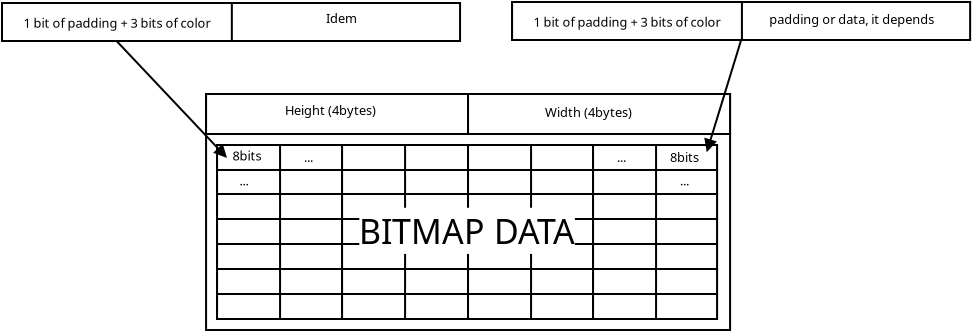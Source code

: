 <?xml version="1.0" encoding="UTF-8"?>
<dia:diagram xmlns:dia="http://www.lysator.liu.se/~alla/dia/">
  <dia:layer name="Background" visible="true" active="true">
    <dia:object type="Flowchart - Box" version="0" id="O0">
      <dia:attribute name="obj_pos">
        <dia:point val="14.241,8.896"/>
      </dia:attribute>
      <dia:attribute name="obj_bb">
        <dia:rectangle val="14.191,8.846;40.49,20.746"/>
      </dia:attribute>
      <dia:attribute name="elem_corner">
        <dia:point val="14.241,8.896"/>
      </dia:attribute>
      <dia:attribute name="elem_width">
        <dia:real val="26.2"/>
      </dia:attribute>
      <dia:attribute name="elem_height">
        <dia:real val="11.8"/>
      </dia:attribute>
      <dia:attribute name="show_background">
        <dia:boolean val="true"/>
      </dia:attribute>
      <dia:attribute name="padding">
        <dia:real val="0.5"/>
      </dia:attribute>
      <dia:attribute name="text">
        <dia:composite type="text">
          <dia:attribute name="string">
            <dia:string>##</dia:string>
          </dia:attribute>
          <dia:attribute name="font">
            <dia:font family="sans" style="0" name="Helvetica"/>
          </dia:attribute>
          <dia:attribute name="height">
            <dia:real val="0.8"/>
          </dia:attribute>
          <dia:attribute name="pos">
            <dia:point val="27.34,14.991"/>
          </dia:attribute>
          <dia:attribute name="color">
            <dia:color val="#000000"/>
          </dia:attribute>
          <dia:attribute name="alignment">
            <dia:enum val="1"/>
          </dia:attribute>
        </dia:composite>
      </dia:attribute>
    </dia:object>
    <dia:object type="Standard - Box" version="0" id="O1">
      <dia:attribute name="obj_pos">
        <dia:point val="14.241,8.896"/>
      </dia:attribute>
      <dia:attribute name="obj_bb">
        <dia:rectangle val="14.191,8.846;27.39,10.946"/>
      </dia:attribute>
      <dia:attribute name="elem_corner">
        <dia:point val="14.241,8.896"/>
      </dia:attribute>
      <dia:attribute name="elem_width">
        <dia:real val="13.1"/>
      </dia:attribute>
      <dia:attribute name="elem_height">
        <dia:real val="2"/>
      </dia:attribute>
      <dia:attribute name="show_background">
        <dia:boolean val="true"/>
      </dia:attribute>
    </dia:object>
    <dia:object type="Standard - Box" version="0" id="O2">
      <dia:attribute name="obj_pos">
        <dia:point val="27.34,8.896"/>
      </dia:attribute>
      <dia:attribute name="obj_bb">
        <dia:rectangle val="27.291,8.846;40.49,10.946"/>
      </dia:attribute>
      <dia:attribute name="elem_corner">
        <dia:point val="27.34,8.896"/>
      </dia:attribute>
      <dia:attribute name="elem_width">
        <dia:real val="13.1"/>
      </dia:attribute>
      <dia:attribute name="elem_height">
        <dia:real val="2"/>
      </dia:attribute>
      <dia:attribute name="show_background">
        <dia:boolean val="true"/>
      </dia:attribute>
    </dia:object>
    <dia:object type="Standard - Text" version="1" id="O3">
      <dia:attribute name="obj_pos">
        <dia:point val="18.191,9.946"/>
      </dia:attribute>
      <dia:attribute name="obj_bb">
        <dia:rectangle val="18.191,9.351;23.183,10.098"/>
      </dia:attribute>
      <dia:attribute name="text">
        <dia:composite type="text">
          <dia:attribute name="string">
            <dia:string>#Height (4bytes)#</dia:string>
          </dia:attribute>
          <dia:attribute name="font">
            <dia:font family="sans" style="0" name="Helvetica"/>
          </dia:attribute>
          <dia:attribute name="height">
            <dia:real val="0.8"/>
          </dia:attribute>
          <dia:attribute name="pos">
            <dia:point val="18.191,9.946"/>
          </dia:attribute>
          <dia:attribute name="color">
            <dia:color val="#000000"/>
          </dia:attribute>
          <dia:attribute name="alignment">
            <dia:enum val="0"/>
          </dia:attribute>
        </dia:composite>
      </dia:attribute>
      <dia:attribute name="valign">
        <dia:enum val="3"/>
      </dia:attribute>
    </dia:object>
    <dia:object type="Standard - Text" version="1" id="O4">
      <dia:attribute name="obj_pos">
        <dia:point val="31.191,10.041"/>
      </dia:attribute>
      <dia:attribute name="obj_bb">
        <dia:rectangle val="31.191,9.446;35.924,10.193"/>
      </dia:attribute>
      <dia:attribute name="text">
        <dia:composite type="text">
          <dia:attribute name="string">
            <dia:string>#Width (4bytes)#</dia:string>
          </dia:attribute>
          <dia:attribute name="font">
            <dia:font family="sans" style="0" name="Helvetica"/>
          </dia:attribute>
          <dia:attribute name="height">
            <dia:real val="0.8"/>
          </dia:attribute>
          <dia:attribute name="pos">
            <dia:point val="31.191,10.041"/>
          </dia:attribute>
          <dia:attribute name="color">
            <dia:color val="#000000"/>
          </dia:attribute>
          <dia:attribute name="alignment">
            <dia:enum val="0"/>
          </dia:attribute>
        </dia:composite>
      </dia:attribute>
      <dia:attribute name="valign">
        <dia:enum val="3"/>
      </dia:attribute>
    </dia:object>
    <dia:object type="Standard - Text" version="1" id="O5">
      <dia:attribute name="obj_pos">
        <dia:point val="27.34,15.771"/>
      </dia:attribute>
      <dia:attribute name="obj_bb">
        <dia:rectangle val="25.218,15.771;29.463,16.518"/>
      </dia:attribute>
      <dia:attribute name="text">
        <dia:composite type="text">
          <dia:attribute name="string">
            <dia:string>#BITMAP DATA#</dia:string>
          </dia:attribute>
          <dia:attribute name="font">
            <dia:font family="sans" style="0" name="Helvetica"/>
          </dia:attribute>
          <dia:attribute name="height">
            <dia:real val="0.8"/>
          </dia:attribute>
          <dia:attribute name="pos">
            <dia:point val="27.34,16.366"/>
          </dia:attribute>
          <dia:attribute name="color">
            <dia:color val="#000000"/>
          </dia:attribute>
          <dia:attribute name="alignment">
            <dia:enum val="1"/>
          </dia:attribute>
        </dia:composite>
      </dia:attribute>
      <dia:attribute name="valign">
        <dia:enum val="0"/>
      </dia:attribute>
      <dia:attribute name="fill_color">
        <dia:color val="#ffffff"/>
      </dia:attribute>
      <dia:attribute name="show_background">
        <dia:boolean val="true"/>
      </dia:attribute>
      <dia:connections>
        <dia:connection handle="0" to="O40" connection="8"/>
      </dia:connections>
    </dia:object>
    <dia:object type="Flowchart - Box" version="0" id="O6">
      <dia:attribute name="obj_pos">
        <dia:point val="4.04,4.346"/>
      </dia:attribute>
      <dia:attribute name="obj_bb">
        <dia:rectangle val="3.99,4.296;26.991,6.296"/>
      </dia:attribute>
      <dia:attribute name="elem_corner">
        <dia:point val="4.04,4.346"/>
      </dia:attribute>
      <dia:attribute name="elem_width">
        <dia:real val="22.9"/>
      </dia:attribute>
      <dia:attribute name="elem_height">
        <dia:real val="1.9"/>
      </dia:attribute>
      <dia:attribute name="show_background">
        <dia:boolean val="true"/>
      </dia:attribute>
      <dia:attribute name="padding">
        <dia:real val="0.5"/>
      </dia:attribute>
      <dia:attribute name="text">
        <dia:composite type="text">
          <dia:attribute name="string">
            <dia:string>##</dia:string>
          </dia:attribute>
          <dia:attribute name="font">
            <dia:font family="sans" style="0" name="Helvetica"/>
          </dia:attribute>
          <dia:attribute name="height">
            <dia:real val="0.8"/>
          </dia:attribute>
          <dia:attribute name="pos">
            <dia:point val="15.491,5.491"/>
          </dia:attribute>
          <dia:attribute name="color">
            <dia:color val="#000000"/>
          </dia:attribute>
          <dia:attribute name="alignment">
            <dia:enum val="1"/>
          </dia:attribute>
        </dia:composite>
      </dia:attribute>
    </dia:object>
    <dia:object type="Flowchart - Box" version="0" id="O7">
      <dia:attribute name="obj_pos">
        <dia:point val="4.037,4.346"/>
      </dia:attribute>
      <dia:attribute name="obj_bb">
        <dia:rectangle val="3.987,4.296;15.579,6.296"/>
      </dia:attribute>
      <dia:attribute name="elem_corner">
        <dia:point val="4.037,4.346"/>
      </dia:attribute>
      <dia:attribute name="elem_width">
        <dia:real val="11.492"/>
      </dia:attribute>
      <dia:attribute name="elem_height">
        <dia:real val="1.9"/>
      </dia:attribute>
      <dia:attribute name="show_background">
        <dia:boolean val="true"/>
      </dia:attribute>
      <dia:attribute name="padding">
        <dia:real val="0.5"/>
      </dia:attribute>
      <dia:attribute name="text">
        <dia:composite type="text">
          <dia:attribute name="string">
            <dia:string>#1 bit of padding + 3 bits of color#</dia:string>
          </dia:attribute>
          <dia:attribute name="font">
            <dia:font family="sans" style="0" name="Helvetica"/>
          </dia:attribute>
          <dia:attribute name="height">
            <dia:real val="0.8"/>
          </dia:attribute>
          <dia:attribute name="pos">
            <dia:point val="9.783,5.491"/>
          </dia:attribute>
          <dia:attribute name="color">
            <dia:color val="#000000"/>
          </dia:attribute>
          <dia:attribute name="alignment">
            <dia:enum val="1"/>
          </dia:attribute>
        </dia:composite>
      </dia:attribute>
    </dia:object>
    <dia:object type="Standard - Text" version="1" id="O8">
      <dia:attribute name="obj_pos">
        <dia:point val="20.241,5.346"/>
      </dia:attribute>
      <dia:attribute name="obj_bb">
        <dia:rectangle val="20.241,4.751;21.855,5.498"/>
      </dia:attribute>
      <dia:attribute name="text">
        <dia:composite type="text">
          <dia:attribute name="string">
            <dia:string>#Idem#</dia:string>
          </dia:attribute>
          <dia:attribute name="font">
            <dia:font family="sans" style="0" name="Helvetica"/>
          </dia:attribute>
          <dia:attribute name="height">
            <dia:real val="0.8"/>
          </dia:attribute>
          <dia:attribute name="pos">
            <dia:point val="20.241,5.346"/>
          </dia:attribute>
          <dia:attribute name="color">
            <dia:color val="#000000"/>
          </dia:attribute>
          <dia:attribute name="alignment">
            <dia:enum val="0"/>
          </dia:attribute>
        </dia:composite>
      </dia:attribute>
      <dia:attribute name="valign">
        <dia:enum val="3"/>
      </dia:attribute>
    </dia:object>
    <dia:object type="Standard - Box" version="0" id="O9">
      <dia:attribute name="obj_pos">
        <dia:point val="14.79,11.446"/>
      </dia:attribute>
      <dia:attribute name="obj_bb">
        <dia:rectangle val="14.741,11.396;39.84,20.196"/>
      </dia:attribute>
      <dia:attribute name="elem_corner">
        <dia:point val="14.79,11.446"/>
      </dia:attribute>
      <dia:attribute name="elem_width">
        <dia:real val="25.0"/>
      </dia:attribute>
      <dia:attribute name="elem_height">
        <dia:real val="8.7"/>
      </dia:attribute>
      <dia:attribute name="show_background">
        <dia:boolean val="true"/>
      </dia:attribute>
    </dia:object>
    <dia:object type="Standard - Box" version="0" id="O10">
      <dia:attribute name="obj_pos">
        <dia:point val="14.79,11.446"/>
      </dia:attribute>
      <dia:attribute name="obj_bb">
        <dia:rectangle val="14.741,11.396;39.84,12.746"/>
      </dia:attribute>
      <dia:attribute name="elem_corner">
        <dia:point val="14.79,11.446"/>
      </dia:attribute>
      <dia:attribute name="elem_width">
        <dia:real val="25"/>
      </dia:attribute>
      <dia:attribute name="elem_height">
        <dia:real val="1.25"/>
      </dia:attribute>
      <dia:attribute name="show_background">
        <dia:boolean val="true"/>
      </dia:attribute>
    </dia:object>
    <dia:object type="Standard - Box" version="0" id="O11">
      <dia:attribute name="obj_pos">
        <dia:point val="14.79,11.446"/>
      </dia:attribute>
      <dia:attribute name="obj_bb">
        <dia:rectangle val="14.741,11.396;27.39,12.746"/>
      </dia:attribute>
      <dia:attribute name="elem_corner">
        <dia:point val="14.79,11.446"/>
      </dia:attribute>
      <dia:attribute name="elem_width">
        <dia:real val="12.55"/>
      </dia:attribute>
      <dia:attribute name="elem_height">
        <dia:real val="1.25"/>
      </dia:attribute>
      <dia:attribute name="show_background">
        <dia:boolean val="true"/>
      </dia:attribute>
    </dia:object>
    <dia:object type="Standard - Box" version="0" id="O12">
      <dia:attribute name="obj_pos">
        <dia:point val="14.79,11.446"/>
      </dia:attribute>
      <dia:attribute name="obj_bb">
        <dia:rectangle val="14.741,11.396;21.09,12.746"/>
      </dia:attribute>
      <dia:attribute name="elem_corner">
        <dia:point val="14.79,11.446"/>
      </dia:attribute>
      <dia:attribute name="elem_width">
        <dia:real val="6.25"/>
      </dia:attribute>
      <dia:attribute name="elem_height">
        <dia:real val="1.25"/>
      </dia:attribute>
      <dia:attribute name="show_background">
        <dia:boolean val="true"/>
      </dia:attribute>
    </dia:object>
    <dia:object type="Standard - Box" version="0" id="O13">
      <dia:attribute name="obj_pos">
        <dia:point val="27.34,11.446"/>
      </dia:attribute>
      <dia:attribute name="obj_bb">
        <dia:rectangle val="27.291,11.396;33.641,12.746"/>
      </dia:attribute>
      <dia:attribute name="elem_corner">
        <dia:point val="27.34,11.446"/>
      </dia:attribute>
      <dia:attribute name="elem_width">
        <dia:real val="6.25"/>
      </dia:attribute>
      <dia:attribute name="elem_height">
        <dia:real val="1.25"/>
      </dia:attribute>
      <dia:attribute name="show_background">
        <dia:boolean val="true"/>
      </dia:attribute>
    </dia:object>
    <dia:object type="Standard - Box" version="0" id="O14">
      <dia:attribute name="obj_pos">
        <dia:point val="14.79,11.446"/>
      </dia:attribute>
      <dia:attribute name="obj_bb">
        <dia:rectangle val="14.741,11.396;17.991,12.746"/>
      </dia:attribute>
      <dia:attribute name="elem_corner">
        <dia:point val="14.79,11.446"/>
      </dia:attribute>
      <dia:attribute name="elem_width">
        <dia:real val="3.15"/>
      </dia:attribute>
      <dia:attribute name="elem_height">
        <dia:real val="1.25"/>
      </dia:attribute>
      <dia:attribute name="show_background">
        <dia:boolean val="true"/>
      </dia:attribute>
    </dia:object>
    <dia:object type="Standard - Box" version="0" id="O15">
      <dia:attribute name="obj_pos">
        <dia:point val="21.041,11.446"/>
      </dia:attribute>
      <dia:attribute name="obj_bb">
        <dia:rectangle val="20.991,11.396;24.241,12.746"/>
      </dia:attribute>
      <dia:attribute name="elem_corner">
        <dia:point val="21.041,11.446"/>
      </dia:attribute>
      <dia:attribute name="elem_width">
        <dia:real val="3.15"/>
      </dia:attribute>
      <dia:attribute name="elem_height">
        <dia:real val="1.25"/>
      </dia:attribute>
      <dia:attribute name="show_background">
        <dia:boolean val="true"/>
      </dia:attribute>
    </dia:object>
    <dia:object type="Standard - Box" version="0" id="O16">
      <dia:attribute name="obj_pos">
        <dia:point val="27.34,11.446"/>
      </dia:attribute>
      <dia:attribute name="obj_bb">
        <dia:rectangle val="27.291,11.396;30.541,12.746"/>
      </dia:attribute>
      <dia:attribute name="elem_corner">
        <dia:point val="27.34,11.446"/>
      </dia:attribute>
      <dia:attribute name="elem_width">
        <dia:real val="3.15"/>
      </dia:attribute>
      <dia:attribute name="elem_height">
        <dia:real val="1.25"/>
      </dia:attribute>
      <dia:attribute name="show_background">
        <dia:boolean val="true"/>
      </dia:attribute>
    </dia:object>
    <dia:object type="Standard - Box" version="0" id="O17">
      <dia:attribute name="obj_pos">
        <dia:point val="33.59,11.446"/>
      </dia:attribute>
      <dia:attribute name="obj_bb">
        <dia:rectangle val="33.541,11.396;36.791,12.746"/>
      </dia:attribute>
      <dia:attribute name="elem_corner">
        <dia:point val="33.59,11.446"/>
      </dia:attribute>
      <dia:attribute name="elem_width">
        <dia:real val="3.15"/>
      </dia:attribute>
      <dia:attribute name="elem_height">
        <dia:real val="1.25"/>
      </dia:attribute>
      <dia:attribute name="show_background">
        <dia:boolean val="true"/>
      </dia:attribute>
    </dia:object>
    <dia:object type="Standard - Box" version="0" id="O18">
      <dia:attribute name="obj_pos">
        <dia:point val="14.79,12.696"/>
      </dia:attribute>
      <dia:attribute name="obj_bb">
        <dia:rectangle val="14.741,12.646;39.84,13.996"/>
      </dia:attribute>
      <dia:attribute name="elem_corner">
        <dia:point val="14.79,12.696"/>
      </dia:attribute>
      <dia:attribute name="elem_width">
        <dia:real val="25"/>
      </dia:attribute>
      <dia:attribute name="elem_height">
        <dia:real val="1.25"/>
      </dia:attribute>
      <dia:attribute name="show_background">
        <dia:boolean val="true"/>
      </dia:attribute>
    </dia:object>
    <dia:object type="Standard - Box" version="0" id="O19">
      <dia:attribute name="obj_pos">
        <dia:point val="14.79,12.696"/>
      </dia:attribute>
      <dia:attribute name="obj_bb">
        <dia:rectangle val="14.741,12.646;27.39,13.996"/>
      </dia:attribute>
      <dia:attribute name="elem_corner">
        <dia:point val="14.79,12.696"/>
      </dia:attribute>
      <dia:attribute name="elem_width">
        <dia:real val="12.55"/>
      </dia:attribute>
      <dia:attribute name="elem_height">
        <dia:real val="1.25"/>
      </dia:attribute>
      <dia:attribute name="show_background">
        <dia:boolean val="true"/>
      </dia:attribute>
    </dia:object>
    <dia:object type="Standard - Box" version="0" id="O20">
      <dia:attribute name="obj_pos">
        <dia:point val="14.79,12.696"/>
      </dia:attribute>
      <dia:attribute name="obj_bb">
        <dia:rectangle val="14.741,12.646;21.09,13.996"/>
      </dia:attribute>
      <dia:attribute name="elem_corner">
        <dia:point val="14.79,12.696"/>
      </dia:attribute>
      <dia:attribute name="elem_width">
        <dia:real val="6.25"/>
      </dia:attribute>
      <dia:attribute name="elem_height">
        <dia:real val="1.25"/>
      </dia:attribute>
      <dia:attribute name="show_background">
        <dia:boolean val="true"/>
      </dia:attribute>
    </dia:object>
    <dia:object type="Standard - Box" version="0" id="O21">
      <dia:attribute name="obj_pos">
        <dia:point val="27.34,12.696"/>
      </dia:attribute>
      <dia:attribute name="obj_bb">
        <dia:rectangle val="27.291,12.646;33.641,13.996"/>
      </dia:attribute>
      <dia:attribute name="elem_corner">
        <dia:point val="27.34,12.696"/>
      </dia:attribute>
      <dia:attribute name="elem_width">
        <dia:real val="6.25"/>
      </dia:attribute>
      <dia:attribute name="elem_height">
        <dia:real val="1.25"/>
      </dia:attribute>
      <dia:attribute name="show_background">
        <dia:boolean val="true"/>
      </dia:attribute>
    </dia:object>
    <dia:object type="Standard - Box" version="0" id="O22">
      <dia:attribute name="obj_pos">
        <dia:point val="14.79,12.696"/>
      </dia:attribute>
      <dia:attribute name="obj_bb">
        <dia:rectangle val="14.741,12.646;17.991,13.996"/>
      </dia:attribute>
      <dia:attribute name="elem_corner">
        <dia:point val="14.79,12.696"/>
      </dia:attribute>
      <dia:attribute name="elem_width">
        <dia:real val="3.15"/>
      </dia:attribute>
      <dia:attribute name="elem_height">
        <dia:real val="1.25"/>
      </dia:attribute>
      <dia:attribute name="show_background">
        <dia:boolean val="true"/>
      </dia:attribute>
    </dia:object>
    <dia:object type="Standard - Box" version="0" id="O23">
      <dia:attribute name="obj_pos">
        <dia:point val="21.041,12.696"/>
      </dia:attribute>
      <dia:attribute name="obj_bb">
        <dia:rectangle val="20.991,12.646;24.241,13.996"/>
      </dia:attribute>
      <dia:attribute name="elem_corner">
        <dia:point val="21.041,12.696"/>
      </dia:attribute>
      <dia:attribute name="elem_width">
        <dia:real val="3.15"/>
      </dia:attribute>
      <dia:attribute name="elem_height">
        <dia:real val="1.25"/>
      </dia:attribute>
      <dia:attribute name="show_background">
        <dia:boolean val="true"/>
      </dia:attribute>
    </dia:object>
    <dia:object type="Standard - Box" version="0" id="O24">
      <dia:attribute name="obj_pos">
        <dia:point val="27.34,12.696"/>
      </dia:attribute>
      <dia:attribute name="obj_bb">
        <dia:rectangle val="27.291,12.646;30.541,13.996"/>
      </dia:attribute>
      <dia:attribute name="elem_corner">
        <dia:point val="27.34,12.696"/>
      </dia:attribute>
      <dia:attribute name="elem_width">
        <dia:real val="3.15"/>
      </dia:attribute>
      <dia:attribute name="elem_height">
        <dia:real val="1.25"/>
      </dia:attribute>
      <dia:attribute name="show_background">
        <dia:boolean val="true"/>
      </dia:attribute>
    </dia:object>
    <dia:object type="Standard - Box" version="0" id="O25">
      <dia:attribute name="obj_pos">
        <dia:point val="33.59,12.696"/>
      </dia:attribute>
      <dia:attribute name="obj_bb">
        <dia:rectangle val="33.541,12.646;36.791,13.996"/>
      </dia:attribute>
      <dia:attribute name="elem_corner">
        <dia:point val="33.59,12.696"/>
      </dia:attribute>
      <dia:attribute name="elem_width">
        <dia:real val="3.15"/>
      </dia:attribute>
      <dia:attribute name="elem_height">
        <dia:real val="1.25"/>
      </dia:attribute>
      <dia:attribute name="show_background">
        <dia:boolean val="true"/>
      </dia:attribute>
    </dia:object>
    <dia:object type="Standard - Box" version="0" id="O26">
      <dia:attribute name="obj_pos">
        <dia:point val="14.79,13.896"/>
      </dia:attribute>
      <dia:attribute name="obj_bb">
        <dia:rectangle val="14.741,13.846;39.84,15.196"/>
      </dia:attribute>
      <dia:attribute name="elem_corner">
        <dia:point val="14.79,13.896"/>
      </dia:attribute>
      <dia:attribute name="elem_width">
        <dia:real val="25"/>
      </dia:attribute>
      <dia:attribute name="elem_height">
        <dia:real val="1.25"/>
      </dia:attribute>
      <dia:attribute name="show_background">
        <dia:boolean val="true"/>
      </dia:attribute>
    </dia:object>
    <dia:object type="Standard - Box" version="0" id="O27">
      <dia:attribute name="obj_pos">
        <dia:point val="14.79,13.896"/>
      </dia:attribute>
      <dia:attribute name="obj_bb">
        <dia:rectangle val="14.741,13.846;27.39,15.196"/>
      </dia:attribute>
      <dia:attribute name="elem_corner">
        <dia:point val="14.79,13.896"/>
      </dia:attribute>
      <dia:attribute name="elem_width">
        <dia:real val="12.55"/>
      </dia:attribute>
      <dia:attribute name="elem_height">
        <dia:real val="1.25"/>
      </dia:attribute>
      <dia:attribute name="show_background">
        <dia:boolean val="true"/>
      </dia:attribute>
    </dia:object>
    <dia:object type="Standard - Box" version="0" id="O28">
      <dia:attribute name="obj_pos">
        <dia:point val="14.79,13.896"/>
      </dia:attribute>
      <dia:attribute name="obj_bb">
        <dia:rectangle val="14.741,13.846;21.09,15.196"/>
      </dia:attribute>
      <dia:attribute name="elem_corner">
        <dia:point val="14.79,13.896"/>
      </dia:attribute>
      <dia:attribute name="elem_width">
        <dia:real val="6.25"/>
      </dia:attribute>
      <dia:attribute name="elem_height">
        <dia:real val="1.25"/>
      </dia:attribute>
      <dia:attribute name="show_background">
        <dia:boolean val="true"/>
      </dia:attribute>
    </dia:object>
    <dia:object type="Standard - Box" version="0" id="O29">
      <dia:attribute name="obj_pos">
        <dia:point val="27.34,13.896"/>
      </dia:attribute>
      <dia:attribute name="obj_bb">
        <dia:rectangle val="27.291,13.846;33.641,15.196"/>
      </dia:attribute>
      <dia:attribute name="elem_corner">
        <dia:point val="27.34,13.896"/>
      </dia:attribute>
      <dia:attribute name="elem_width">
        <dia:real val="6.25"/>
      </dia:attribute>
      <dia:attribute name="elem_height">
        <dia:real val="1.25"/>
      </dia:attribute>
      <dia:attribute name="show_background">
        <dia:boolean val="true"/>
      </dia:attribute>
    </dia:object>
    <dia:object type="Standard - Box" version="0" id="O30">
      <dia:attribute name="obj_pos">
        <dia:point val="14.79,13.896"/>
      </dia:attribute>
      <dia:attribute name="obj_bb">
        <dia:rectangle val="14.741,13.846;17.991,15.196"/>
      </dia:attribute>
      <dia:attribute name="elem_corner">
        <dia:point val="14.79,13.896"/>
      </dia:attribute>
      <dia:attribute name="elem_width">
        <dia:real val="3.15"/>
      </dia:attribute>
      <dia:attribute name="elem_height">
        <dia:real val="1.25"/>
      </dia:attribute>
      <dia:attribute name="show_background">
        <dia:boolean val="true"/>
      </dia:attribute>
    </dia:object>
    <dia:object type="Standard - Box" version="0" id="O31">
      <dia:attribute name="obj_pos">
        <dia:point val="21.041,13.896"/>
      </dia:attribute>
      <dia:attribute name="obj_bb">
        <dia:rectangle val="20.991,13.846;24.241,15.196"/>
      </dia:attribute>
      <dia:attribute name="elem_corner">
        <dia:point val="21.041,13.896"/>
      </dia:attribute>
      <dia:attribute name="elem_width">
        <dia:real val="3.15"/>
      </dia:attribute>
      <dia:attribute name="elem_height">
        <dia:real val="1.25"/>
      </dia:attribute>
      <dia:attribute name="show_background">
        <dia:boolean val="true"/>
      </dia:attribute>
    </dia:object>
    <dia:object type="Standard - Box" version="0" id="O32">
      <dia:attribute name="obj_pos">
        <dia:point val="27.34,13.896"/>
      </dia:attribute>
      <dia:attribute name="obj_bb">
        <dia:rectangle val="27.291,13.846;30.541,15.196"/>
      </dia:attribute>
      <dia:attribute name="elem_corner">
        <dia:point val="27.34,13.896"/>
      </dia:attribute>
      <dia:attribute name="elem_width">
        <dia:real val="3.15"/>
      </dia:attribute>
      <dia:attribute name="elem_height">
        <dia:real val="1.25"/>
      </dia:attribute>
      <dia:attribute name="show_background">
        <dia:boolean val="true"/>
      </dia:attribute>
    </dia:object>
    <dia:object type="Standard - Box" version="0" id="O33">
      <dia:attribute name="obj_pos">
        <dia:point val="33.59,13.896"/>
      </dia:attribute>
      <dia:attribute name="obj_bb">
        <dia:rectangle val="33.541,13.846;36.791,15.196"/>
      </dia:attribute>
      <dia:attribute name="elem_corner">
        <dia:point val="33.59,13.896"/>
      </dia:attribute>
      <dia:attribute name="elem_width">
        <dia:real val="3.15"/>
      </dia:attribute>
      <dia:attribute name="elem_height">
        <dia:real val="1.25"/>
      </dia:attribute>
      <dia:attribute name="show_background">
        <dia:boolean val="true"/>
      </dia:attribute>
    </dia:object>
    <dia:object type="Standard - Box" version="0" id="O34">
      <dia:attribute name="obj_pos">
        <dia:point val="14.79,15.146"/>
      </dia:attribute>
      <dia:attribute name="obj_bb">
        <dia:rectangle val="14.741,15.096;39.84,16.446"/>
      </dia:attribute>
      <dia:attribute name="elem_corner">
        <dia:point val="14.79,15.146"/>
      </dia:attribute>
      <dia:attribute name="elem_width">
        <dia:real val="25"/>
      </dia:attribute>
      <dia:attribute name="elem_height">
        <dia:real val="1.25"/>
      </dia:attribute>
      <dia:attribute name="show_background">
        <dia:boolean val="true"/>
      </dia:attribute>
    </dia:object>
    <dia:object type="Standard - Box" version="0" id="O35">
      <dia:attribute name="obj_pos">
        <dia:point val="14.79,15.146"/>
      </dia:attribute>
      <dia:attribute name="obj_bb">
        <dia:rectangle val="14.741,15.096;27.39,16.446"/>
      </dia:attribute>
      <dia:attribute name="elem_corner">
        <dia:point val="14.79,15.146"/>
      </dia:attribute>
      <dia:attribute name="elem_width">
        <dia:real val="12.55"/>
      </dia:attribute>
      <dia:attribute name="elem_height">
        <dia:real val="1.25"/>
      </dia:attribute>
      <dia:attribute name="show_background">
        <dia:boolean val="true"/>
      </dia:attribute>
    </dia:object>
    <dia:object type="Standard - Box" version="0" id="O36">
      <dia:attribute name="obj_pos">
        <dia:point val="14.79,15.146"/>
      </dia:attribute>
      <dia:attribute name="obj_bb">
        <dia:rectangle val="14.741,15.096;21.09,16.446"/>
      </dia:attribute>
      <dia:attribute name="elem_corner">
        <dia:point val="14.79,15.146"/>
      </dia:attribute>
      <dia:attribute name="elem_width">
        <dia:real val="6.25"/>
      </dia:attribute>
      <dia:attribute name="elem_height">
        <dia:real val="1.25"/>
      </dia:attribute>
      <dia:attribute name="show_background">
        <dia:boolean val="true"/>
      </dia:attribute>
    </dia:object>
    <dia:object type="Standard - Box" version="0" id="O37">
      <dia:attribute name="obj_pos">
        <dia:point val="27.34,15.146"/>
      </dia:attribute>
      <dia:attribute name="obj_bb">
        <dia:rectangle val="27.291,15.096;33.641,16.446"/>
      </dia:attribute>
      <dia:attribute name="elem_corner">
        <dia:point val="27.34,15.146"/>
      </dia:attribute>
      <dia:attribute name="elem_width">
        <dia:real val="6.25"/>
      </dia:attribute>
      <dia:attribute name="elem_height">
        <dia:real val="1.25"/>
      </dia:attribute>
      <dia:attribute name="show_background">
        <dia:boolean val="true"/>
      </dia:attribute>
    </dia:object>
    <dia:object type="Standard - Box" version="0" id="O38">
      <dia:attribute name="obj_pos">
        <dia:point val="14.79,15.146"/>
      </dia:attribute>
      <dia:attribute name="obj_bb">
        <dia:rectangle val="14.741,15.096;17.991,16.446"/>
      </dia:attribute>
      <dia:attribute name="elem_corner">
        <dia:point val="14.79,15.146"/>
      </dia:attribute>
      <dia:attribute name="elem_width">
        <dia:real val="3.15"/>
      </dia:attribute>
      <dia:attribute name="elem_height">
        <dia:real val="1.25"/>
      </dia:attribute>
      <dia:attribute name="show_background">
        <dia:boolean val="true"/>
      </dia:attribute>
    </dia:object>
    <dia:object type="Standard - Box" version="0" id="O39">
      <dia:attribute name="obj_pos">
        <dia:point val="21.041,15.146"/>
      </dia:attribute>
      <dia:attribute name="obj_bb">
        <dia:rectangle val="20.991,15.096;24.241,16.446"/>
      </dia:attribute>
      <dia:attribute name="elem_corner">
        <dia:point val="21.041,15.146"/>
      </dia:attribute>
      <dia:attribute name="elem_width">
        <dia:real val="3.15"/>
      </dia:attribute>
      <dia:attribute name="elem_height">
        <dia:real val="1.25"/>
      </dia:attribute>
      <dia:attribute name="show_background">
        <dia:boolean val="true"/>
      </dia:attribute>
    </dia:object>
    <dia:object type="Standard - Box" version="0" id="O40">
      <dia:attribute name="obj_pos">
        <dia:point val="24.191,15.146"/>
      </dia:attribute>
      <dia:attribute name="obj_bb">
        <dia:rectangle val="24.14,15.096;30.541,16.446"/>
      </dia:attribute>
      <dia:attribute name="elem_corner">
        <dia:point val="24.191,15.146"/>
      </dia:attribute>
      <dia:attribute name="elem_width">
        <dia:real val="6.3"/>
      </dia:attribute>
      <dia:attribute name="elem_height">
        <dia:real val="1.25"/>
      </dia:attribute>
      <dia:attribute name="border_width">
        <dia:real val="0.1"/>
      </dia:attribute>
      <dia:attribute name="show_background">
        <dia:boolean val="false"/>
      </dia:attribute>
    </dia:object>
    <dia:object type="Standard - Box" version="0" id="O41">
      <dia:attribute name="obj_pos">
        <dia:point val="33.59,15.146"/>
      </dia:attribute>
      <dia:attribute name="obj_bb">
        <dia:rectangle val="33.541,15.096;36.791,16.446"/>
      </dia:attribute>
      <dia:attribute name="elem_corner">
        <dia:point val="33.59,15.146"/>
      </dia:attribute>
      <dia:attribute name="elem_width">
        <dia:real val="3.15"/>
      </dia:attribute>
      <dia:attribute name="elem_height">
        <dia:real val="1.25"/>
      </dia:attribute>
      <dia:attribute name="show_background">
        <dia:boolean val="true"/>
      </dia:attribute>
    </dia:object>
    <dia:object type="Standard - Box" version="0" id="O42">
      <dia:attribute name="obj_pos">
        <dia:point val="14.79,16.396"/>
      </dia:attribute>
      <dia:attribute name="obj_bb">
        <dia:rectangle val="14.741,16.346;39.84,17.696"/>
      </dia:attribute>
      <dia:attribute name="elem_corner">
        <dia:point val="14.79,16.396"/>
      </dia:attribute>
      <dia:attribute name="elem_width">
        <dia:real val="25"/>
      </dia:attribute>
      <dia:attribute name="elem_height">
        <dia:real val="1.25"/>
      </dia:attribute>
      <dia:attribute name="show_background">
        <dia:boolean val="true"/>
      </dia:attribute>
    </dia:object>
    <dia:object type="Standard - Box" version="0" id="O43">
      <dia:attribute name="obj_pos">
        <dia:point val="14.79,16.396"/>
      </dia:attribute>
      <dia:attribute name="obj_bb">
        <dia:rectangle val="14.741,16.346;27.39,17.696"/>
      </dia:attribute>
      <dia:attribute name="elem_corner">
        <dia:point val="14.79,16.396"/>
      </dia:attribute>
      <dia:attribute name="elem_width">
        <dia:real val="12.55"/>
      </dia:attribute>
      <dia:attribute name="elem_height">
        <dia:real val="1.25"/>
      </dia:attribute>
      <dia:attribute name="show_background">
        <dia:boolean val="true"/>
      </dia:attribute>
    </dia:object>
    <dia:object type="Standard - Box" version="0" id="O44">
      <dia:attribute name="obj_pos">
        <dia:point val="14.79,16.396"/>
      </dia:attribute>
      <dia:attribute name="obj_bb">
        <dia:rectangle val="14.741,16.346;21.09,17.696"/>
      </dia:attribute>
      <dia:attribute name="elem_corner">
        <dia:point val="14.79,16.396"/>
      </dia:attribute>
      <dia:attribute name="elem_width">
        <dia:real val="6.25"/>
      </dia:attribute>
      <dia:attribute name="elem_height">
        <dia:real val="1.25"/>
      </dia:attribute>
      <dia:attribute name="show_background">
        <dia:boolean val="true"/>
      </dia:attribute>
    </dia:object>
    <dia:object type="Standard - Box" version="0" id="O45">
      <dia:attribute name="obj_pos">
        <dia:point val="27.34,16.396"/>
      </dia:attribute>
      <dia:attribute name="obj_bb">
        <dia:rectangle val="27.291,16.346;33.641,17.696"/>
      </dia:attribute>
      <dia:attribute name="elem_corner">
        <dia:point val="27.34,16.396"/>
      </dia:attribute>
      <dia:attribute name="elem_width">
        <dia:real val="6.25"/>
      </dia:attribute>
      <dia:attribute name="elem_height">
        <dia:real val="1.25"/>
      </dia:attribute>
      <dia:attribute name="show_background">
        <dia:boolean val="true"/>
      </dia:attribute>
    </dia:object>
    <dia:object type="Standard - Box" version="0" id="O46">
      <dia:attribute name="obj_pos">
        <dia:point val="14.79,16.396"/>
      </dia:attribute>
      <dia:attribute name="obj_bb">
        <dia:rectangle val="14.741,16.346;17.991,17.696"/>
      </dia:attribute>
      <dia:attribute name="elem_corner">
        <dia:point val="14.79,16.396"/>
      </dia:attribute>
      <dia:attribute name="elem_width">
        <dia:real val="3.15"/>
      </dia:attribute>
      <dia:attribute name="elem_height">
        <dia:real val="1.25"/>
      </dia:attribute>
      <dia:attribute name="show_background">
        <dia:boolean val="true"/>
      </dia:attribute>
    </dia:object>
    <dia:object type="Standard - Box" version="0" id="O47">
      <dia:attribute name="obj_pos">
        <dia:point val="21.041,16.396"/>
      </dia:attribute>
      <dia:attribute name="obj_bb">
        <dia:rectangle val="20.991,16.346;24.241,17.696"/>
      </dia:attribute>
      <dia:attribute name="elem_corner">
        <dia:point val="21.041,16.396"/>
      </dia:attribute>
      <dia:attribute name="elem_width">
        <dia:real val="3.15"/>
      </dia:attribute>
      <dia:attribute name="elem_height">
        <dia:real val="1.25"/>
      </dia:attribute>
      <dia:attribute name="show_background">
        <dia:boolean val="true"/>
      </dia:attribute>
    </dia:object>
    <dia:object type="Standard - Box" version="0" id="O48">
      <dia:attribute name="obj_pos">
        <dia:point val="27.34,16.396"/>
      </dia:attribute>
      <dia:attribute name="obj_bb">
        <dia:rectangle val="27.291,16.346;30.541,17.696"/>
      </dia:attribute>
      <dia:attribute name="elem_corner">
        <dia:point val="27.34,16.396"/>
      </dia:attribute>
      <dia:attribute name="elem_width">
        <dia:real val="3.15"/>
      </dia:attribute>
      <dia:attribute name="elem_height">
        <dia:real val="1.25"/>
      </dia:attribute>
      <dia:attribute name="show_background">
        <dia:boolean val="true"/>
      </dia:attribute>
    </dia:object>
    <dia:object type="Standard - Box" version="0" id="O49">
      <dia:attribute name="obj_pos">
        <dia:point val="33.59,16.396"/>
      </dia:attribute>
      <dia:attribute name="obj_bb">
        <dia:rectangle val="33.541,16.346;36.791,17.696"/>
      </dia:attribute>
      <dia:attribute name="elem_corner">
        <dia:point val="33.59,16.396"/>
      </dia:attribute>
      <dia:attribute name="elem_width">
        <dia:real val="3.15"/>
      </dia:attribute>
      <dia:attribute name="elem_height">
        <dia:real val="1.25"/>
      </dia:attribute>
      <dia:attribute name="show_background">
        <dia:boolean val="true"/>
      </dia:attribute>
    </dia:object>
    <dia:object type="Standard - Box" version="0" id="O50">
      <dia:attribute name="obj_pos">
        <dia:point val="14.79,17.646"/>
      </dia:attribute>
      <dia:attribute name="obj_bb">
        <dia:rectangle val="14.741,17.596;39.84,18.946"/>
      </dia:attribute>
      <dia:attribute name="elem_corner">
        <dia:point val="14.79,17.646"/>
      </dia:attribute>
      <dia:attribute name="elem_width">
        <dia:real val="25"/>
      </dia:attribute>
      <dia:attribute name="elem_height">
        <dia:real val="1.25"/>
      </dia:attribute>
      <dia:attribute name="show_background">
        <dia:boolean val="true"/>
      </dia:attribute>
    </dia:object>
    <dia:object type="Standard - Box" version="0" id="O51">
      <dia:attribute name="obj_pos">
        <dia:point val="14.79,17.646"/>
      </dia:attribute>
      <dia:attribute name="obj_bb">
        <dia:rectangle val="14.741,17.596;27.39,18.946"/>
      </dia:attribute>
      <dia:attribute name="elem_corner">
        <dia:point val="14.79,17.646"/>
      </dia:attribute>
      <dia:attribute name="elem_width">
        <dia:real val="12.55"/>
      </dia:attribute>
      <dia:attribute name="elem_height">
        <dia:real val="1.25"/>
      </dia:attribute>
      <dia:attribute name="show_background">
        <dia:boolean val="true"/>
      </dia:attribute>
    </dia:object>
    <dia:object type="Standard - Box" version="0" id="O52">
      <dia:attribute name="obj_pos">
        <dia:point val="14.79,17.646"/>
      </dia:attribute>
      <dia:attribute name="obj_bb">
        <dia:rectangle val="14.741,17.596;21.09,18.946"/>
      </dia:attribute>
      <dia:attribute name="elem_corner">
        <dia:point val="14.79,17.646"/>
      </dia:attribute>
      <dia:attribute name="elem_width">
        <dia:real val="6.25"/>
      </dia:attribute>
      <dia:attribute name="elem_height">
        <dia:real val="1.25"/>
      </dia:attribute>
      <dia:attribute name="show_background">
        <dia:boolean val="true"/>
      </dia:attribute>
    </dia:object>
    <dia:object type="Standard - Box" version="0" id="O53">
      <dia:attribute name="obj_pos">
        <dia:point val="27.34,17.646"/>
      </dia:attribute>
      <dia:attribute name="obj_bb">
        <dia:rectangle val="27.291,17.596;33.641,18.946"/>
      </dia:attribute>
      <dia:attribute name="elem_corner">
        <dia:point val="27.34,17.646"/>
      </dia:attribute>
      <dia:attribute name="elem_width">
        <dia:real val="6.25"/>
      </dia:attribute>
      <dia:attribute name="elem_height">
        <dia:real val="1.25"/>
      </dia:attribute>
      <dia:attribute name="show_background">
        <dia:boolean val="true"/>
      </dia:attribute>
    </dia:object>
    <dia:object type="Standard - Box" version="0" id="O54">
      <dia:attribute name="obj_pos">
        <dia:point val="14.79,17.646"/>
      </dia:attribute>
      <dia:attribute name="obj_bb">
        <dia:rectangle val="14.741,17.596;17.991,18.946"/>
      </dia:attribute>
      <dia:attribute name="elem_corner">
        <dia:point val="14.79,17.646"/>
      </dia:attribute>
      <dia:attribute name="elem_width">
        <dia:real val="3.15"/>
      </dia:attribute>
      <dia:attribute name="elem_height">
        <dia:real val="1.25"/>
      </dia:attribute>
      <dia:attribute name="show_background">
        <dia:boolean val="true"/>
      </dia:attribute>
    </dia:object>
    <dia:object type="Standard - Box" version="0" id="O55">
      <dia:attribute name="obj_pos">
        <dia:point val="21.041,17.646"/>
      </dia:attribute>
      <dia:attribute name="obj_bb">
        <dia:rectangle val="20.991,17.596;24.241,18.946"/>
      </dia:attribute>
      <dia:attribute name="elem_corner">
        <dia:point val="21.041,17.646"/>
      </dia:attribute>
      <dia:attribute name="elem_width">
        <dia:real val="3.15"/>
      </dia:attribute>
      <dia:attribute name="elem_height">
        <dia:real val="1.25"/>
      </dia:attribute>
      <dia:attribute name="show_background">
        <dia:boolean val="true"/>
      </dia:attribute>
    </dia:object>
    <dia:object type="Standard - Box" version="0" id="O56">
      <dia:attribute name="obj_pos">
        <dia:point val="27.34,17.646"/>
      </dia:attribute>
      <dia:attribute name="obj_bb">
        <dia:rectangle val="27.291,17.596;30.541,18.946"/>
      </dia:attribute>
      <dia:attribute name="elem_corner">
        <dia:point val="27.34,17.646"/>
      </dia:attribute>
      <dia:attribute name="elem_width">
        <dia:real val="3.15"/>
      </dia:attribute>
      <dia:attribute name="elem_height">
        <dia:real val="1.25"/>
      </dia:attribute>
      <dia:attribute name="show_background">
        <dia:boolean val="true"/>
      </dia:attribute>
    </dia:object>
    <dia:object type="Standard - Box" version="0" id="O57">
      <dia:attribute name="obj_pos">
        <dia:point val="33.59,17.646"/>
      </dia:attribute>
      <dia:attribute name="obj_bb">
        <dia:rectangle val="33.541,17.596;36.791,18.946"/>
      </dia:attribute>
      <dia:attribute name="elem_corner">
        <dia:point val="33.59,17.646"/>
      </dia:attribute>
      <dia:attribute name="elem_width">
        <dia:real val="3.15"/>
      </dia:attribute>
      <dia:attribute name="elem_height">
        <dia:real val="1.25"/>
      </dia:attribute>
      <dia:attribute name="show_background">
        <dia:boolean val="true"/>
      </dia:attribute>
    </dia:object>
    <dia:object type="Standard - Box" version="0" id="O58">
      <dia:attribute name="obj_pos">
        <dia:point val="14.79,18.896"/>
      </dia:attribute>
      <dia:attribute name="obj_bb">
        <dia:rectangle val="14.741,18.846;39.84,20.196"/>
      </dia:attribute>
      <dia:attribute name="elem_corner">
        <dia:point val="14.79,18.896"/>
      </dia:attribute>
      <dia:attribute name="elem_width">
        <dia:real val="25"/>
      </dia:attribute>
      <dia:attribute name="elem_height">
        <dia:real val="1.25"/>
      </dia:attribute>
      <dia:attribute name="show_background">
        <dia:boolean val="true"/>
      </dia:attribute>
    </dia:object>
    <dia:object type="Standard - Box" version="0" id="O59">
      <dia:attribute name="obj_pos">
        <dia:point val="14.79,18.896"/>
      </dia:attribute>
      <dia:attribute name="obj_bb">
        <dia:rectangle val="14.741,18.846;27.39,20.196"/>
      </dia:attribute>
      <dia:attribute name="elem_corner">
        <dia:point val="14.79,18.896"/>
      </dia:attribute>
      <dia:attribute name="elem_width">
        <dia:real val="12.55"/>
      </dia:attribute>
      <dia:attribute name="elem_height">
        <dia:real val="1.25"/>
      </dia:attribute>
      <dia:attribute name="show_background">
        <dia:boolean val="true"/>
      </dia:attribute>
    </dia:object>
    <dia:object type="Standard - Box" version="0" id="O60">
      <dia:attribute name="obj_pos">
        <dia:point val="14.79,18.896"/>
      </dia:attribute>
      <dia:attribute name="obj_bb">
        <dia:rectangle val="14.741,18.846;21.09,20.196"/>
      </dia:attribute>
      <dia:attribute name="elem_corner">
        <dia:point val="14.79,18.896"/>
      </dia:attribute>
      <dia:attribute name="elem_width">
        <dia:real val="6.25"/>
      </dia:attribute>
      <dia:attribute name="elem_height">
        <dia:real val="1.25"/>
      </dia:attribute>
      <dia:attribute name="show_background">
        <dia:boolean val="true"/>
      </dia:attribute>
    </dia:object>
    <dia:object type="Standard - Box" version="0" id="O61">
      <dia:attribute name="obj_pos">
        <dia:point val="27.34,18.896"/>
      </dia:attribute>
      <dia:attribute name="obj_bb">
        <dia:rectangle val="27.291,18.846;33.641,20.196"/>
      </dia:attribute>
      <dia:attribute name="elem_corner">
        <dia:point val="27.34,18.896"/>
      </dia:attribute>
      <dia:attribute name="elem_width">
        <dia:real val="6.25"/>
      </dia:attribute>
      <dia:attribute name="elem_height">
        <dia:real val="1.25"/>
      </dia:attribute>
      <dia:attribute name="show_background">
        <dia:boolean val="true"/>
      </dia:attribute>
    </dia:object>
    <dia:object type="Standard - Box" version="0" id="O62">
      <dia:attribute name="obj_pos">
        <dia:point val="14.79,18.896"/>
      </dia:attribute>
      <dia:attribute name="obj_bb">
        <dia:rectangle val="14.741,18.846;17.991,20.196"/>
      </dia:attribute>
      <dia:attribute name="elem_corner">
        <dia:point val="14.79,18.896"/>
      </dia:attribute>
      <dia:attribute name="elem_width">
        <dia:real val="3.15"/>
      </dia:attribute>
      <dia:attribute name="elem_height">
        <dia:real val="1.25"/>
      </dia:attribute>
      <dia:attribute name="show_background">
        <dia:boolean val="true"/>
      </dia:attribute>
    </dia:object>
    <dia:object type="Standard - Box" version="0" id="O63">
      <dia:attribute name="obj_pos">
        <dia:point val="21.041,18.896"/>
      </dia:attribute>
      <dia:attribute name="obj_bb">
        <dia:rectangle val="20.991,18.846;24.241,20.196"/>
      </dia:attribute>
      <dia:attribute name="elem_corner">
        <dia:point val="21.041,18.896"/>
      </dia:attribute>
      <dia:attribute name="elem_width">
        <dia:real val="3.15"/>
      </dia:attribute>
      <dia:attribute name="elem_height">
        <dia:real val="1.25"/>
      </dia:attribute>
      <dia:attribute name="show_background">
        <dia:boolean val="true"/>
      </dia:attribute>
    </dia:object>
    <dia:object type="Standard - Box" version="0" id="O64">
      <dia:attribute name="obj_pos">
        <dia:point val="27.34,18.896"/>
      </dia:attribute>
      <dia:attribute name="obj_bb">
        <dia:rectangle val="27.291,18.846;30.541,20.196"/>
      </dia:attribute>
      <dia:attribute name="elem_corner">
        <dia:point val="27.34,18.896"/>
      </dia:attribute>
      <dia:attribute name="elem_width">
        <dia:real val="3.15"/>
      </dia:attribute>
      <dia:attribute name="elem_height">
        <dia:real val="1.25"/>
      </dia:attribute>
      <dia:attribute name="show_background">
        <dia:boolean val="true"/>
      </dia:attribute>
    </dia:object>
    <dia:object type="Standard - Box" version="0" id="O65">
      <dia:attribute name="obj_pos">
        <dia:point val="33.59,18.896"/>
      </dia:attribute>
      <dia:attribute name="obj_bb">
        <dia:rectangle val="33.541,18.846;36.791,20.196"/>
      </dia:attribute>
      <dia:attribute name="elem_corner">
        <dia:point val="33.59,18.896"/>
      </dia:attribute>
      <dia:attribute name="elem_width">
        <dia:real val="3.15"/>
      </dia:attribute>
      <dia:attribute name="elem_height">
        <dia:real val="1.25"/>
      </dia:attribute>
      <dia:attribute name="show_background">
        <dia:boolean val="true"/>
      </dia:attribute>
    </dia:object>
    <dia:object type="Standard - Line" version="0" id="O66">
      <dia:attribute name="obj_pos">
        <dia:point val="9.765,6.246"/>
      </dia:attribute>
      <dia:attribute name="obj_bb">
        <dia:rectangle val="9.695,6.175;15.321,12.127"/>
      </dia:attribute>
      <dia:attribute name="conn_endpoints">
        <dia:point val="9.765,6.246"/>
        <dia:point val="15.244,12.046"/>
      </dia:attribute>
      <dia:attribute name="numcp">
        <dia:int val="1"/>
      </dia:attribute>
      <dia:attribute name="end_arrow">
        <dia:enum val="3"/>
      </dia:attribute>
      <dia:attribute name="end_arrow_length">
        <dia:real val="0.5"/>
      </dia:attribute>
      <dia:attribute name="end_arrow_width">
        <dia:real val="0.5"/>
      </dia:attribute>
      <dia:connections>
        <dia:connection handle="0" to="O6" connection="12"/>
      </dia:connections>
    </dia:object>
    <dia:object type="Standard - Text" version="1" id="O67">
      <dia:attribute name="obj_pos">
        <dia:point val="15.566,12.221"/>
      </dia:attribute>
      <dia:attribute name="obj_bb">
        <dia:rectangle val="15.566,11.626;17.14,12.373"/>
      </dia:attribute>
      <dia:attribute name="text">
        <dia:composite type="text">
          <dia:attribute name="string">
            <dia:string>#8bits#</dia:string>
          </dia:attribute>
          <dia:attribute name="font">
            <dia:font family="sans" style="0" name="Helvetica"/>
          </dia:attribute>
          <dia:attribute name="height">
            <dia:real val="0.8"/>
          </dia:attribute>
          <dia:attribute name="pos">
            <dia:point val="15.566,12.221"/>
          </dia:attribute>
          <dia:attribute name="color">
            <dia:color val="#000000"/>
          </dia:attribute>
          <dia:attribute name="alignment">
            <dia:enum val="0"/>
          </dia:attribute>
        </dia:composite>
      </dia:attribute>
      <dia:attribute name="valign">
        <dia:enum val="3"/>
      </dia:attribute>
    </dia:object>
    <dia:object type="Flowchart - Box" version="0" id="O68">
      <dia:attribute name="obj_pos">
        <dia:point val="29.544,4.296"/>
      </dia:attribute>
      <dia:attribute name="obj_bb">
        <dia:rectangle val="29.494,4.246;52.494,6.246"/>
      </dia:attribute>
      <dia:attribute name="elem_corner">
        <dia:point val="29.544,4.296"/>
      </dia:attribute>
      <dia:attribute name="elem_width">
        <dia:real val="22.9"/>
      </dia:attribute>
      <dia:attribute name="elem_height">
        <dia:real val="1.9"/>
      </dia:attribute>
      <dia:attribute name="show_background">
        <dia:boolean val="true"/>
      </dia:attribute>
      <dia:attribute name="padding">
        <dia:real val="0.5"/>
      </dia:attribute>
      <dia:attribute name="text">
        <dia:composite type="text">
          <dia:attribute name="string">
            <dia:string>##</dia:string>
          </dia:attribute>
          <dia:attribute name="font">
            <dia:font family="sans" style="0" name="Helvetica"/>
          </dia:attribute>
          <dia:attribute name="height">
            <dia:real val="0.8"/>
          </dia:attribute>
          <dia:attribute name="pos">
            <dia:point val="40.994,5.441"/>
          </dia:attribute>
          <dia:attribute name="color">
            <dia:color val="#000000"/>
          </dia:attribute>
          <dia:attribute name="alignment">
            <dia:enum val="1"/>
          </dia:attribute>
        </dia:composite>
      </dia:attribute>
    </dia:object>
    <dia:object type="Flowchart - Box" version="0" id="O69">
      <dia:attribute name="obj_pos">
        <dia:point val="29.541,4.296"/>
      </dia:attribute>
      <dia:attribute name="obj_bb">
        <dia:rectangle val="29.491,4.246;41.083,6.246"/>
      </dia:attribute>
      <dia:attribute name="elem_corner">
        <dia:point val="29.541,4.296"/>
      </dia:attribute>
      <dia:attribute name="elem_width">
        <dia:real val="11.492"/>
      </dia:attribute>
      <dia:attribute name="elem_height">
        <dia:real val="1.9"/>
      </dia:attribute>
      <dia:attribute name="show_background">
        <dia:boolean val="true"/>
      </dia:attribute>
      <dia:attribute name="padding">
        <dia:real val="0.5"/>
      </dia:attribute>
      <dia:attribute name="text">
        <dia:composite type="text">
          <dia:attribute name="string">
            <dia:string>#1 bit of padding + 3 bits of color#</dia:string>
          </dia:attribute>
          <dia:attribute name="font">
            <dia:font family="sans" style="0" name="Helvetica"/>
          </dia:attribute>
          <dia:attribute name="height">
            <dia:real val="0.8"/>
          </dia:attribute>
          <dia:attribute name="pos">
            <dia:point val="35.287,5.441"/>
          </dia:attribute>
          <dia:attribute name="color">
            <dia:color val="#000000"/>
          </dia:attribute>
          <dia:attribute name="alignment">
            <dia:enum val="1"/>
          </dia:attribute>
        </dia:composite>
      </dia:attribute>
    </dia:object>
    <dia:object type="Standard - Text" version="1" id="O70">
      <dia:attribute name="obj_pos">
        <dia:point val="42.394,5.396"/>
      </dia:attribute>
      <dia:attribute name="obj_bb">
        <dia:rectangle val="42.394,4.801;51.287,5.548"/>
      </dia:attribute>
      <dia:attribute name="text">
        <dia:composite type="text">
          <dia:attribute name="string">
            <dia:string>#padding or data, it depends#</dia:string>
          </dia:attribute>
          <dia:attribute name="font">
            <dia:font family="sans" style="0" name="Helvetica"/>
          </dia:attribute>
          <dia:attribute name="height">
            <dia:real val="0.8"/>
          </dia:attribute>
          <dia:attribute name="pos">
            <dia:point val="42.394,5.396"/>
          </dia:attribute>
          <dia:attribute name="color">
            <dia:color val="#000000"/>
          </dia:attribute>
          <dia:attribute name="alignment">
            <dia:enum val="0"/>
          </dia:attribute>
        </dia:composite>
      </dia:attribute>
      <dia:attribute name="valign">
        <dia:enum val="3"/>
      </dia:attribute>
    </dia:object>
    <dia:object type="Standard - Text" version="1" id="O71">
      <dia:attribute name="obj_pos">
        <dia:point val="37.441,12.291"/>
      </dia:attribute>
      <dia:attribute name="obj_bb">
        <dia:rectangle val="37.441,11.696;39.016,12.443"/>
      </dia:attribute>
      <dia:attribute name="text">
        <dia:composite type="text">
          <dia:attribute name="string">
            <dia:string>#8bits#</dia:string>
          </dia:attribute>
          <dia:attribute name="font">
            <dia:font family="sans" style="0" name="Helvetica"/>
          </dia:attribute>
          <dia:attribute name="height">
            <dia:real val="0.8"/>
          </dia:attribute>
          <dia:attribute name="pos">
            <dia:point val="37.441,12.291"/>
          </dia:attribute>
          <dia:attribute name="color">
            <dia:color val="#000000"/>
          </dia:attribute>
          <dia:attribute name="alignment">
            <dia:enum val="0"/>
          </dia:attribute>
        </dia:composite>
      </dia:attribute>
      <dia:attribute name="valign">
        <dia:enum val="3"/>
      </dia:attribute>
    </dia:object>
    <dia:object type="Standard - Text" version="1" id="O72">
      <dia:attribute name="obj_pos">
        <dia:point val="15.915,13.471"/>
      </dia:attribute>
      <dia:attribute name="obj_bb">
        <dia:rectangle val="15.915,12.876;16.523,13.623"/>
      </dia:attribute>
      <dia:attribute name="text">
        <dia:composite type="text">
          <dia:attribute name="string">
            <dia:string>#...#</dia:string>
          </dia:attribute>
          <dia:attribute name="font">
            <dia:font family="sans" style="0" name="Helvetica"/>
          </dia:attribute>
          <dia:attribute name="height">
            <dia:real val="0.8"/>
          </dia:attribute>
          <dia:attribute name="pos">
            <dia:point val="15.915,13.471"/>
          </dia:attribute>
          <dia:attribute name="color">
            <dia:color val="#000000"/>
          </dia:attribute>
          <dia:attribute name="alignment">
            <dia:enum val="0"/>
          </dia:attribute>
        </dia:composite>
      </dia:attribute>
      <dia:attribute name="valign">
        <dia:enum val="3"/>
      </dia:attribute>
    </dia:object>
    <dia:object type="Standard - Text" version="1" id="O73">
      <dia:attribute name="obj_pos">
        <dia:point val="34.791,12.291"/>
      </dia:attribute>
      <dia:attribute name="obj_bb">
        <dia:rectangle val="34.791,11.696;35.398,12.443"/>
      </dia:attribute>
      <dia:attribute name="text">
        <dia:composite type="text">
          <dia:attribute name="string">
            <dia:string>#...#</dia:string>
          </dia:attribute>
          <dia:attribute name="font">
            <dia:font family="sans" style="0" name="Helvetica"/>
          </dia:attribute>
          <dia:attribute name="height">
            <dia:real val="0.8"/>
          </dia:attribute>
          <dia:attribute name="pos">
            <dia:point val="34.791,12.291"/>
          </dia:attribute>
          <dia:attribute name="color">
            <dia:color val="#000000"/>
          </dia:attribute>
          <dia:attribute name="alignment">
            <dia:enum val="0"/>
          </dia:attribute>
        </dia:composite>
      </dia:attribute>
      <dia:attribute name="valign">
        <dia:enum val="3"/>
      </dia:attribute>
    </dia:object>
    <dia:object type="Standard - Text" version="1" id="O74">
      <dia:attribute name="obj_pos">
        <dia:point val="19.14,12.296"/>
      </dia:attribute>
      <dia:attribute name="obj_bb">
        <dia:rectangle val="19.14,11.701;19.748,12.448"/>
      </dia:attribute>
      <dia:attribute name="text">
        <dia:composite type="text">
          <dia:attribute name="string">
            <dia:string>#...#</dia:string>
          </dia:attribute>
          <dia:attribute name="font">
            <dia:font family="sans" style="0" name="Helvetica"/>
          </dia:attribute>
          <dia:attribute name="height">
            <dia:real val="0.8"/>
          </dia:attribute>
          <dia:attribute name="pos">
            <dia:point val="19.14,12.296"/>
          </dia:attribute>
          <dia:attribute name="color">
            <dia:color val="#000000"/>
          </dia:attribute>
          <dia:attribute name="alignment">
            <dia:enum val="0"/>
          </dia:attribute>
        </dia:composite>
      </dia:attribute>
      <dia:attribute name="valign">
        <dia:enum val="3"/>
      </dia:attribute>
    </dia:object>
    <dia:object type="Standard - Text" version="1" id="O75">
      <dia:attribute name="obj_pos">
        <dia:point val="37.941,13.471"/>
      </dia:attribute>
      <dia:attribute name="obj_bb">
        <dia:rectangle val="37.941,12.876;38.548,13.623"/>
      </dia:attribute>
      <dia:attribute name="text">
        <dia:composite type="text">
          <dia:attribute name="string">
            <dia:string>#...#</dia:string>
          </dia:attribute>
          <dia:attribute name="font">
            <dia:font family="sans" style="0" name="Helvetica"/>
          </dia:attribute>
          <dia:attribute name="height">
            <dia:real val="0.8"/>
          </dia:attribute>
          <dia:attribute name="pos">
            <dia:point val="37.941,13.471"/>
          </dia:attribute>
          <dia:attribute name="color">
            <dia:color val="#000000"/>
          </dia:attribute>
          <dia:attribute name="alignment">
            <dia:enum val="0"/>
          </dia:attribute>
        </dia:composite>
      </dia:attribute>
      <dia:attribute name="valign">
        <dia:enum val="3"/>
      </dia:attribute>
    </dia:object>
    <dia:object type="Standard - Text" version="1" id="O76">
      <dia:attribute name="obj_pos">
        <dia:point val="27.291,16.396"/>
      </dia:attribute>
      <dia:attribute name="obj_bb">
        <dia:rectangle val="21.666,14.821;32.915,16.796"/>
      </dia:attribute>
      <dia:attribute name="text">
        <dia:composite type="text">
          <dia:attribute name="string">
            <dia:string>#BITMAP DATA#</dia:string>
          </dia:attribute>
          <dia:attribute name="font">
            <dia:font family="sans" style="0" name="Helvetica"/>
          </dia:attribute>
          <dia:attribute name="height">
            <dia:real val="2.119"/>
          </dia:attribute>
          <dia:attribute name="pos">
            <dia:point val="27.291,16.396"/>
          </dia:attribute>
          <dia:attribute name="color">
            <dia:color val="#000000"/>
          </dia:attribute>
          <dia:attribute name="alignment">
            <dia:enum val="1"/>
          </dia:attribute>
        </dia:composite>
      </dia:attribute>
      <dia:attribute name="valign">
        <dia:enum val="3"/>
      </dia:attribute>
      <dia:attribute name="fill_color">
        <dia:color val="#ffffff"/>
      </dia:attribute>
      <dia:attribute name="show_background">
        <dia:boolean val="true"/>
      </dia:attribute>
      <dia:connections>
        <dia:connection handle="0" to="O34" connection="6"/>
      </dia:connections>
    </dia:object>
    <dia:object type="Standard - Line" version="0" id="O77">
      <dia:attribute name="obj_pos">
        <dia:point val="40.994,6.196"/>
      </dia:attribute>
      <dia:attribute name="obj_bb">
        <dia:rectangle val="39.136,6.133;41.057,11.852"/>
      </dia:attribute>
      <dia:attribute name="conn_endpoints">
        <dia:point val="40.994,6.196"/>
        <dia:point val="39.291,11.746"/>
      </dia:attribute>
      <dia:attribute name="numcp">
        <dia:int val="1"/>
      </dia:attribute>
      <dia:attribute name="end_arrow">
        <dia:enum val="3"/>
      </dia:attribute>
      <dia:attribute name="end_arrow_length">
        <dia:real val="0.5"/>
      </dia:attribute>
      <dia:attribute name="end_arrow_width">
        <dia:real val="0.5"/>
      </dia:attribute>
      <dia:connections>
        <dia:connection handle="0" to="O68" connection="13"/>
      </dia:connections>
    </dia:object>
  </dia:layer>
</dia:diagram>
